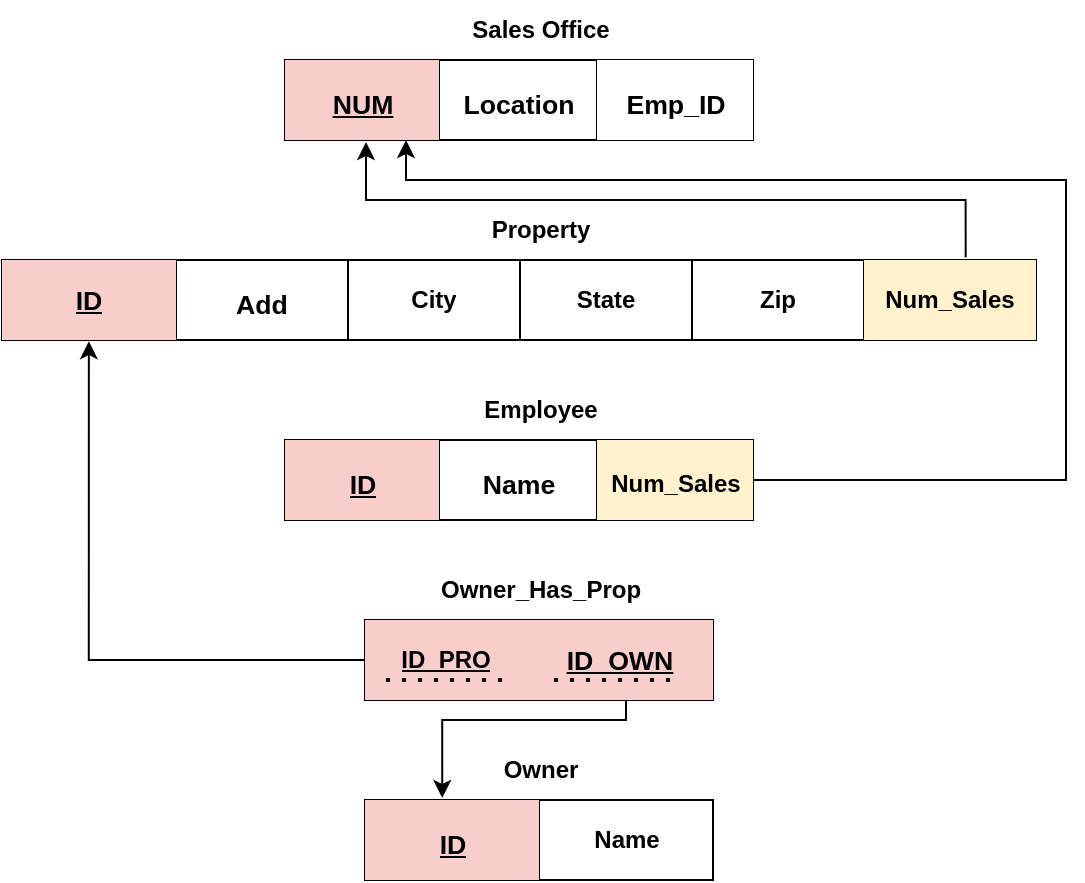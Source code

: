 <mxfile version="20.5.3" type="device"><diagram id="Od0tZi5R4SwUfP-6HZXF" name="Page-1"><mxGraphModel dx="1038" dy="489" grid="1" gridSize="10" guides="1" tooltips="1" connect="1" arrows="1" fold="1" page="1" pageScale="1" pageWidth="827" pageHeight="1169" math="0" shadow="0"><root><mxCell id="0"/><mxCell id="1" parent="0"/><mxCell id="QvYAOt38-dA8zGIFYRhQ-48" value="" style="shape=table;html=1;whiteSpace=wrap;startSize=0;container=1;collapsible=0;childLayout=tableLayout;rounded=0;fontStyle=1" vertex="1" parent="1"><mxGeometry x="279.5" y="440" width="234" height="40" as="geometry"/></mxCell><mxCell id="QvYAOt38-dA8zGIFYRhQ-49" value="" style="shape=tableRow;horizontal=0;startSize=0;swimlaneHead=0;swimlaneBody=0;top=0;left=0;bottom=0;right=0;collapsible=0;dropTarget=0;fillColor=none;points=[[0,0.5],[1,0.5]];portConstraint=eastwest;dashed=1;rounded=0;fontStyle=1" vertex="1" parent="QvYAOt38-dA8zGIFYRhQ-48"><mxGeometry width="234" height="40" as="geometry"/></mxCell><mxCell id="QvYAOt38-dA8zGIFYRhQ-50" value="&lt;p style=&quot;direction: ltr; unicode-bidi: embed;&quot; align=&quot;center&quot; class=&quot;MsoNormal&quot;&gt;&lt;u&gt;&lt;span style=&quot;font-size:10.0pt&quot;&gt;NUM&lt;/span&gt;&lt;/u&gt;&lt;/p&gt;" style="shape=partialRectangle;html=1;whiteSpace=wrap;connectable=0;fillColor=#f8cecc;top=0;left=0;bottom=0;right=0;overflow=hidden;strokeColor=#b85450;rounded=0;fontStyle=1" vertex="1" parent="QvYAOt38-dA8zGIFYRhQ-49"><mxGeometry width="77" height="40" as="geometry"><mxRectangle width="77" height="40" as="alternateBounds"/></mxGeometry></mxCell><mxCell id="QvYAOt38-dA8zGIFYRhQ-51" value="&lt;p style=&quot;direction: ltr; unicode-bidi: embed;&quot; align=&quot;center&quot; class=&quot;MsoNormal&quot;&gt;&lt;span style=&quot;font-size:10.0pt&quot;&gt;Location&lt;/span&gt;&lt;/p&gt;" style="shape=partialRectangle;html=1;whiteSpace=wrap;connectable=0;fillColor=none;top=0;left=0;bottom=0;right=0;overflow=hidden;rounded=0;fontStyle=1" vertex="1" parent="QvYAOt38-dA8zGIFYRhQ-49"><mxGeometry x="77" width="79" height="40" as="geometry"><mxRectangle width="79" height="40" as="alternateBounds"/></mxGeometry></mxCell><mxCell id="QvYAOt38-dA8zGIFYRhQ-52" value="&lt;p style=&quot;direction: ltr; unicode-bidi: embed;&quot; align=&quot;center&quot; class=&quot;MsoNormal&quot;&gt;&lt;span style=&quot;font-size:10.0pt&quot;&gt;Emp_ID&lt;/span&gt;&lt;/p&gt;" style="shape=partialRectangle;html=1;whiteSpace=wrap;connectable=0;top=0;left=0;bottom=0;right=0;overflow=hidden;rounded=0;fontStyle=1" vertex="1" parent="QvYAOt38-dA8zGIFYRhQ-49"><mxGeometry x="156" width="78" height="40" as="geometry"><mxRectangle width="78" height="40" as="alternateBounds"/></mxGeometry></mxCell><mxCell id="QvYAOt38-dA8zGIFYRhQ-61" value="" style="shape=table;html=1;whiteSpace=wrap;startSize=0;container=1;collapsible=0;childLayout=tableLayout;rounded=0;fontStyle=1" vertex="1" parent="1"><mxGeometry x="138" y="540" width="517" height="40" as="geometry"/></mxCell><mxCell id="QvYAOt38-dA8zGIFYRhQ-62" value="" style="shape=tableRow;horizontal=0;startSize=0;swimlaneHead=0;swimlaneBody=0;top=0;left=0;bottom=0;right=0;collapsible=0;dropTarget=0;fillColor=none;points=[[0,0.5],[1,0.5]];portConstraint=eastwest;rounded=0;fontStyle=1" vertex="1" parent="QvYAOt38-dA8zGIFYRhQ-61"><mxGeometry width="517" height="40" as="geometry"/></mxCell><mxCell id="QvYAOt38-dA8zGIFYRhQ-63" value="&lt;span style=&quot;font-size: 13.333px;&quot;&gt;&lt;u&gt;ID&lt;/u&gt;&lt;/span&gt;" style="shape=partialRectangle;html=1;whiteSpace=wrap;connectable=0;fillColor=#f8cecc;top=0;left=0;bottom=0;right=0;overflow=hidden;strokeColor=#b85450;rounded=0;fontStyle=1" vertex="1" parent="QvYAOt38-dA8zGIFYRhQ-62"><mxGeometry width="87" height="40" as="geometry"><mxRectangle width="87" height="40" as="alternateBounds"/></mxGeometry></mxCell><mxCell id="QvYAOt38-dA8zGIFYRhQ-64" value="&lt;p style=&quot;direction: ltr; unicode-bidi: embed;&quot; align=&quot;center&quot; class=&quot;MsoNormal&quot;&gt;&lt;span style=&quot;font-size:10.0pt&quot;&gt;Add&lt;/span&gt;&lt;/p&gt;" style="shape=partialRectangle;html=1;whiteSpace=wrap;connectable=0;fillColor=none;top=0;left=0;bottom=0;right=0;overflow=hidden;rounded=0;fontStyle=1" vertex="1" parent="QvYAOt38-dA8zGIFYRhQ-62"><mxGeometry x="87" width="86" height="40" as="geometry"><mxRectangle width="86" height="40" as="alternateBounds"/></mxGeometry></mxCell><mxCell id="QvYAOt38-dA8zGIFYRhQ-90" value="City" style="shape=partialRectangle;html=1;whiteSpace=wrap;connectable=0;fillColor=none;top=0;left=0;bottom=0;right=0;overflow=hidden;rounded=0;fontStyle=1" vertex="1" parent="QvYAOt38-dA8zGIFYRhQ-62"><mxGeometry x="173" width="86" height="40" as="geometry"><mxRectangle width="86" height="40" as="alternateBounds"/></mxGeometry></mxCell><mxCell id="QvYAOt38-dA8zGIFYRhQ-93" value="State" style="shape=partialRectangle;html=1;whiteSpace=wrap;connectable=0;fillColor=none;top=0;left=0;bottom=0;right=0;overflow=hidden;rounded=0;fontStyle=1" vertex="1" parent="QvYAOt38-dA8zGIFYRhQ-62"><mxGeometry x="259" width="86" height="40" as="geometry"><mxRectangle width="86" height="40" as="alternateBounds"/></mxGeometry></mxCell><mxCell id="QvYAOt38-dA8zGIFYRhQ-92" value="Zip" style="shape=partialRectangle;html=1;whiteSpace=wrap;connectable=0;fillColor=none;top=0;left=0;bottom=0;right=0;overflow=hidden;rounded=0;fontStyle=1" vertex="1" parent="QvYAOt38-dA8zGIFYRhQ-62"><mxGeometry x="345" width="86" height="40" as="geometry"><mxRectangle width="86" height="40" as="alternateBounds"/></mxGeometry></mxCell><mxCell id="QvYAOt38-dA8zGIFYRhQ-91" value="Num_Sales" style="shape=partialRectangle;html=1;whiteSpace=wrap;connectable=0;fillColor=#fff2cc;top=0;left=0;bottom=0;right=0;overflow=hidden;rounded=0;fontStyle=1;strokeColor=#d6b656;" vertex="1" parent="QvYAOt38-dA8zGIFYRhQ-62"><mxGeometry x="431" width="86" height="40" as="geometry"><mxRectangle width="86" height="40" as="alternateBounds"/></mxGeometry></mxCell><mxCell id="QvYAOt38-dA8zGIFYRhQ-66" value="" style="shape=table;html=1;whiteSpace=wrap;startSize=0;container=1;collapsible=0;childLayout=tableLayout;rounded=0;fontStyle=1" vertex="1" parent="1"><mxGeometry x="319.5" y="810" width="174" height="40" as="geometry"/></mxCell><mxCell id="QvYAOt38-dA8zGIFYRhQ-67" value="" style="shape=tableRow;horizontal=0;startSize=0;swimlaneHead=0;swimlaneBody=0;top=0;left=0;bottom=0;right=0;collapsible=0;dropTarget=0;fillColor=none;points=[[0,0.5],[1,0.5]];portConstraint=eastwest;rounded=0;fontStyle=1" vertex="1" parent="QvYAOt38-dA8zGIFYRhQ-66"><mxGeometry width="174" height="40" as="geometry"/></mxCell><mxCell id="QvYAOt38-dA8zGIFYRhQ-68" value="&lt;p style=&quot;direction: ltr; unicode-bidi: embed;&quot; align=&quot;center&quot; class=&quot;MsoNormal&quot;&gt;&lt;u&gt;&lt;span style=&quot;font-size:10.0pt&quot;&gt;ID&lt;/span&gt;&lt;/u&gt;&lt;/p&gt;" style="shape=partialRectangle;html=1;whiteSpace=wrap;connectable=0;fillColor=#f8cecc;top=0;left=0;bottom=0;right=0;overflow=hidden;strokeColor=#b85450;rounded=0;fontStyle=1" vertex="1" parent="QvYAOt38-dA8zGIFYRhQ-67"><mxGeometry width="87" height="40" as="geometry"><mxRectangle width="87" height="40" as="alternateBounds"/></mxGeometry></mxCell><mxCell id="QvYAOt38-dA8zGIFYRhQ-69" value="Name" style="shape=partialRectangle;html=1;whiteSpace=wrap;connectable=0;fillColor=none;top=0;left=0;bottom=0;right=0;overflow=hidden;rounded=0;fontStyle=1" vertex="1" parent="QvYAOt38-dA8zGIFYRhQ-67"><mxGeometry x="87" width="87" height="40" as="geometry"><mxRectangle width="87" height="40" as="alternateBounds"/></mxGeometry></mxCell><mxCell id="QvYAOt38-dA8zGIFYRhQ-70" value="&lt;b&gt;Sales Office&lt;/b&gt;" style="text;html=1;align=center;verticalAlign=middle;resizable=0;points=[];autosize=1;strokeColor=none;fillColor=none;" vertex="1" parent="1"><mxGeometry x="361.5" y="410" width="90" height="30" as="geometry"/></mxCell><mxCell id="QvYAOt38-dA8zGIFYRhQ-107" style="edgeStyle=orthogonalEdgeStyle;rounded=0;orthogonalLoop=1;jettySize=auto;html=1;exitX=0.75;exitY=1;exitDx=0;exitDy=0;entryX=0.222;entryY=-0.025;entryDx=0;entryDy=0;entryPerimeter=0;" edge="1" parent="1" source="QvYAOt38-dA8zGIFYRhQ-75" target="QvYAOt38-dA8zGIFYRhQ-67"><mxGeometry relative="1" as="geometry"><Array as="points"><mxPoint x="450" y="770"/><mxPoint x="358" y="770"/></Array></mxGeometry></mxCell><mxCell id="QvYAOt38-dA8zGIFYRhQ-109" style="edgeStyle=orthogonalEdgeStyle;rounded=0;orthogonalLoop=1;jettySize=auto;html=1;exitX=0;exitY=0.5;exitDx=0;exitDy=0;entryX=0.084;entryY=1.015;entryDx=0;entryDy=0;entryPerimeter=0;" edge="1" parent="1" source="QvYAOt38-dA8zGIFYRhQ-76" target="QvYAOt38-dA8zGIFYRhQ-61"><mxGeometry relative="1" as="geometry"><Array as="points"><mxPoint x="181" y="740"/></Array></mxGeometry></mxCell><mxCell id="QvYAOt38-dA8zGIFYRhQ-75" value="" style="shape=table;html=1;whiteSpace=wrap;startSize=0;container=1;collapsible=0;childLayout=tableLayout;rounded=0;fontStyle=1" vertex="1" parent="1"><mxGeometry x="319.5" y="720" width="174" height="40" as="geometry"/></mxCell><mxCell id="QvYAOt38-dA8zGIFYRhQ-76" value="" style="shape=tableRow;horizontal=0;startSize=0;swimlaneHead=0;swimlaneBody=0;top=0;left=0;bottom=0;right=0;collapsible=0;dropTarget=0;fillColor=none;points=[[0,0.5],[1,0.5]];portConstraint=eastwest;rounded=0;fontStyle=1" vertex="1" parent="QvYAOt38-dA8zGIFYRhQ-75"><mxGeometry width="174" height="40" as="geometry"/></mxCell><mxCell id="QvYAOt38-dA8zGIFYRhQ-77" value="&lt;u&gt;ID_PRO&lt;/u&gt;" style="shape=partialRectangle;html=1;whiteSpace=wrap;connectable=0;fillColor=#f8cecc;top=0;left=0;bottom=0;right=0;overflow=hidden;strokeColor=#b85450;rounded=0;fontStyle=1" vertex="1" parent="QvYAOt38-dA8zGIFYRhQ-76"><mxGeometry width="80" height="40" as="geometry"><mxRectangle width="80" height="40" as="alternateBounds"/></mxGeometry></mxCell><mxCell id="QvYAOt38-dA8zGIFYRhQ-78" value="&lt;u style=&quot;font-size: 13.333px;&quot;&gt;ID_OWN&lt;/u&gt;" style="shape=partialRectangle;html=1;whiteSpace=wrap;connectable=0;fillColor=#f8cecc;top=0;left=0;bottom=0;right=0;overflow=hidden;rounded=0;strokeColor=#b85450;fontStyle=1" vertex="1" parent="QvYAOt38-dA8zGIFYRhQ-76"><mxGeometry x="80" width="94" height="40" as="geometry"><mxRectangle width="94" height="40" as="alternateBounds"/></mxGeometry></mxCell><mxCell id="QvYAOt38-dA8zGIFYRhQ-79" value="&lt;span&gt;Employee&lt;/span&gt;" style="text;html=1;align=center;verticalAlign=middle;resizable=0;points=[];autosize=1;strokeColor=none;fillColor=none;fontStyle=1" vertex="1" parent="1"><mxGeometry x="366.5" y="600" width="80" height="30" as="geometry"/></mxCell><mxCell id="QvYAOt38-dA8zGIFYRhQ-80" value="&lt;span&gt;Property&lt;/span&gt;" style="text;html=1;align=center;verticalAlign=middle;resizable=0;points=[];autosize=1;strokeColor=none;fillColor=none;fontStyle=1" vertex="1" parent="1"><mxGeometry x="371.5" y="510" width="70" height="30" as="geometry"/></mxCell><mxCell id="QvYAOt38-dA8zGIFYRhQ-81" value="" style="endArrow=none;dashed=1;html=1;dashPattern=1 3;strokeWidth=2;rounded=0;fontStyle=1" edge="1" parent="1"><mxGeometry width="50" height="50" relative="1" as="geometry"><mxPoint x="414" y="750" as="sourcePoint"/><mxPoint x="474" y="750" as="targetPoint"/></mxGeometry></mxCell><mxCell id="QvYAOt38-dA8zGIFYRhQ-83" value="&lt;span&gt;Owner_Has_Prop&lt;/span&gt;" style="text;html=1;align=center;verticalAlign=middle;resizable=0;points=[];autosize=1;strokeColor=none;fillColor=none;fontStyle=1" vertex="1" parent="1"><mxGeometry x="346.5" y="690" width="120" height="30" as="geometry"/></mxCell><mxCell id="QvYAOt38-dA8zGIFYRhQ-94" style="edgeStyle=orthogonalEdgeStyle;rounded=0;orthogonalLoop=1;jettySize=auto;html=1;exitX=0.932;exitY=-0.035;exitDx=0;exitDy=0;exitPerimeter=0;" edge="1" parent="1" source="QvYAOt38-dA8zGIFYRhQ-62"><mxGeometry relative="1" as="geometry"><mxPoint x="320" y="481" as="targetPoint"/><Array as="points"><mxPoint x="620" y="510"/><mxPoint x="320" y="510"/><mxPoint x="320" y="481"/></Array></mxGeometry></mxCell><mxCell id="QvYAOt38-dA8zGIFYRhQ-104" style="edgeStyle=orthogonalEdgeStyle;rounded=0;orthogonalLoop=1;jettySize=auto;html=1;exitX=1;exitY=0.5;exitDx=0;exitDy=0;" edge="1" parent="1" source="QvYAOt38-dA8zGIFYRhQ-100"><mxGeometry relative="1" as="geometry"><mxPoint x="340" y="480" as="targetPoint"/><Array as="points"><mxPoint x="670" y="650"/><mxPoint x="670" y="500"/><mxPoint x="340" y="500"/></Array></mxGeometry></mxCell><mxCell id="QvYAOt38-dA8zGIFYRhQ-99" value="" style="shape=table;html=1;whiteSpace=wrap;startSize=0;container=1;collapsible=0;childLayout=tableLayout;rounded=0;fontStyle=1" vertex="1" parent="1"><mxGeometry x="279.5" y="630" width="234" height="40" as="geometry"/></mxCell><mxCell id="QvYAOt38-dA8zGIFYRhQ-100" value="" style="shape=tableRow;horizontal=0;startSize=0;swimlaneHead=0;swimlaneBody=0;top=0;left=0;bottom=0;right=0;collapsible=0;dropTarget=0;fillColor=none;points=[[0,0.5],[1,0.5]];portConstraint=eastwest;dashed=1;rounded=0;fontStyle=1" vertex="1" parent="QvYAOt38-dA8zGIFYRhQ-99"><mxGeometry width="234" height="40" as="geometry"/></mxCell><mxCell id="QvYAOt38-dA8zGIFYRhQ-101" value="&lt;p style=&quot;direction: ltr; unicode-bidi: embed;&quot; align=&quot;center&quot; class=&quot;MsoNormal&quot;&gt;&lt;u&gt;&lt;span style=&quot;font-size:10.0pt&quot;&gt;ID&lt;/span&gt;&lt;/u&gt;&lt;/p&gt;" style="shape=partialRectangle;html=1;whiteSpace=wrap;connectable=0;fillColor=#f8cecc;top=0;left=0;bottom=0;right=0;overflow=hidden;strokeColor=#b85450;rounded=0;fontStyle=1" vertex="1" parent="QvYAOt38-dA8zGIFYRhQ-100"><mxGeometry width="77" height="40" as="geometry"><mxRectangle width="77" height="40" as="alternateBounds"/></mxGeometry></mxCell><mxCell id="QvYAOt38-dA8zGIFYRhQ-102" value="&lt;p style=&quot;direction: ltr; unicode-bidi: embed;&quot; align=&quot;center&quot; class=&quot;MsoNormal&quot;&gt;&lt;span style=&quot;font-size:10.0pt&quot;&gt;Name&lt;/span&gt;&lt;/p&gt;" style="shape=partialRectangle;html=1;whiteSpace=wrap;connectable=0;fillColor=none;top=0;left=0;bottom=0;right=0;overflow=hidden;rounded=0;fontStyle=1" vertex="1" parent="QvYAOt38-dA8zGIFYRhQ-100"><mxGeometry x="77" width="79" height="40" as="geometry"><mxRectangle width="79" height="40" as="alternateBounds"/></mxGeometry></mxCell><mxCell id="QvYAOt38-dA8zGIFYRhQ-103" value="&lt;p style=&quot;direction: ltr; unicode-bidi: embed;&quot; align=&quot;center&quot; class=&quot;MsoNormal&quot;&gt;Num_Sales&lt;br&gt;&lt;/p&gt;" style="shape=partialRectangle;html=1;whiteSpace=wrap;connectable=0;top=0;left=0;bottom=0;right=0;overflow=hidden;rounded=0;fontStyle=1;fillColor=#fff2cc;strokeColor=#d6b656;" vertex="1" parent="QvYAOt38-dA8zGIFYRhQ-100"><mxGeometry x="156" width="78" height="40" as="geometry"><mxRectangle width="78" height="40" as="alternateBounds"/></mxGeometry></mxCell><mxCell id="QvYAOt38-dA8zGIFYRhQ-106" value="&lt;span&gt;Owner&lt;/span&gt;" style="text;html=1;align=center;verticalAlign=middle;resizable=0;points=[];autosize=1;strokeColor=none;fillColor=none;fontStyle=1" vertex="1" parent="1"><mxGeometry x="376.5" y="780" width="60" height="30" as="geometry"/></mxCell><mxCell id="QvYAOt38-dA8zGIFYRhQ-108" value="" style="endArrow=none;dashed=1;html=1;dashPattern=1 3;strokeWidth=2;rounded=0;fontStyle=1" edge="1" parent="1"><mxGeometry width="50" height="50" relative="1" as="geometry"><mxPoint x="330" y="750" as="sourcePoint"/><mxPoint x="390" y="750" as="targetPoint"/></mxGeometry></mxCell></root></mxGraphModel></diagram></mxfile>